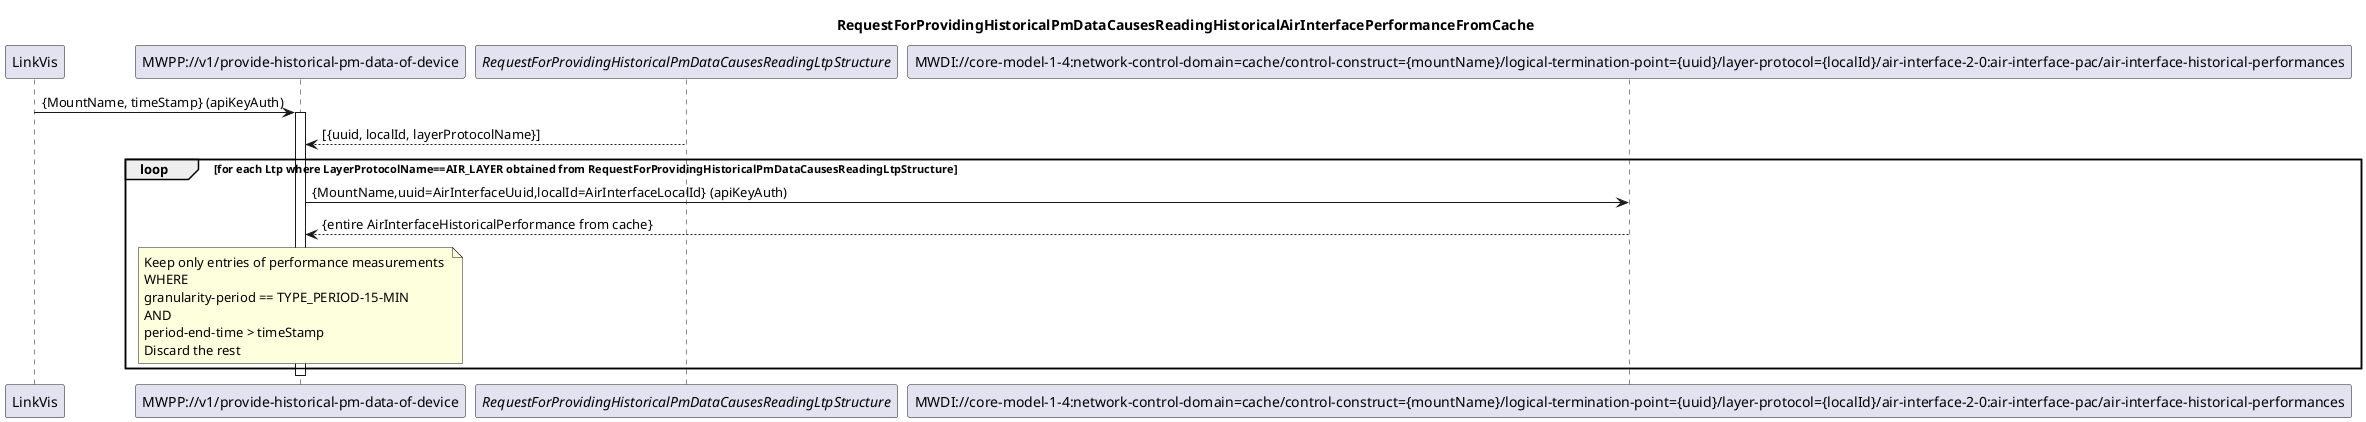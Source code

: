 @startuml 005_ReadingHistoricalAirInterfacePerformanceFromCache
skinparam responseMessageBelowArrow true

title
RequestForProvidingHistoricalPmDataCausesReadingHistoricalAirInterfacePerformanceFromCache
end title

participant "LinkVis" as LinkVis
participant "MWPP://v1/provide-historical-pm-data-of-device" as MWPP
participant "<i>RequestForProvidingHistoricalPmDataCausesReadingLtpStructure</i>" as LTPs
participant "MWDI://core-model-1-4:network-control-domain=cache/control-construct={mountName}/logical-termination-point={uuid}/layer-protocol={localId}/air-interface-2-0:air-interface-pac/air-interface-historical-performances" as AirInterfacePm

LinkVis -> MWPP: {MountName, timeStamp} (apiKeyAuth)
activate MWPP
LTPs --> MWPP: [{uuid, localId, layerProtocolName}]
loop for each Ltp where LayerProtocolName==AIR_LAYER obtained from RequestForProvidingHistoricalPmDataCausesReadingLtpStructure
    MWPP -> AirInterfacePm: {MountName,uuid=AirInterfaceUuid,localId=AirInterfaceLocalId} (apiKeyAuth)
    AirInterfacePm --> MWPP: {entire AirInterfaceHistoricalPerformance from cache}
    note over MWPP
    Keep only entries of performance measurements 
    WHERE
    granularity-period == TYPE_PERIOD-15-MIN
    AND
    period-end-time > timeStamp
    Discard the rest
    end note

end

deactivate MWPP

@enduml